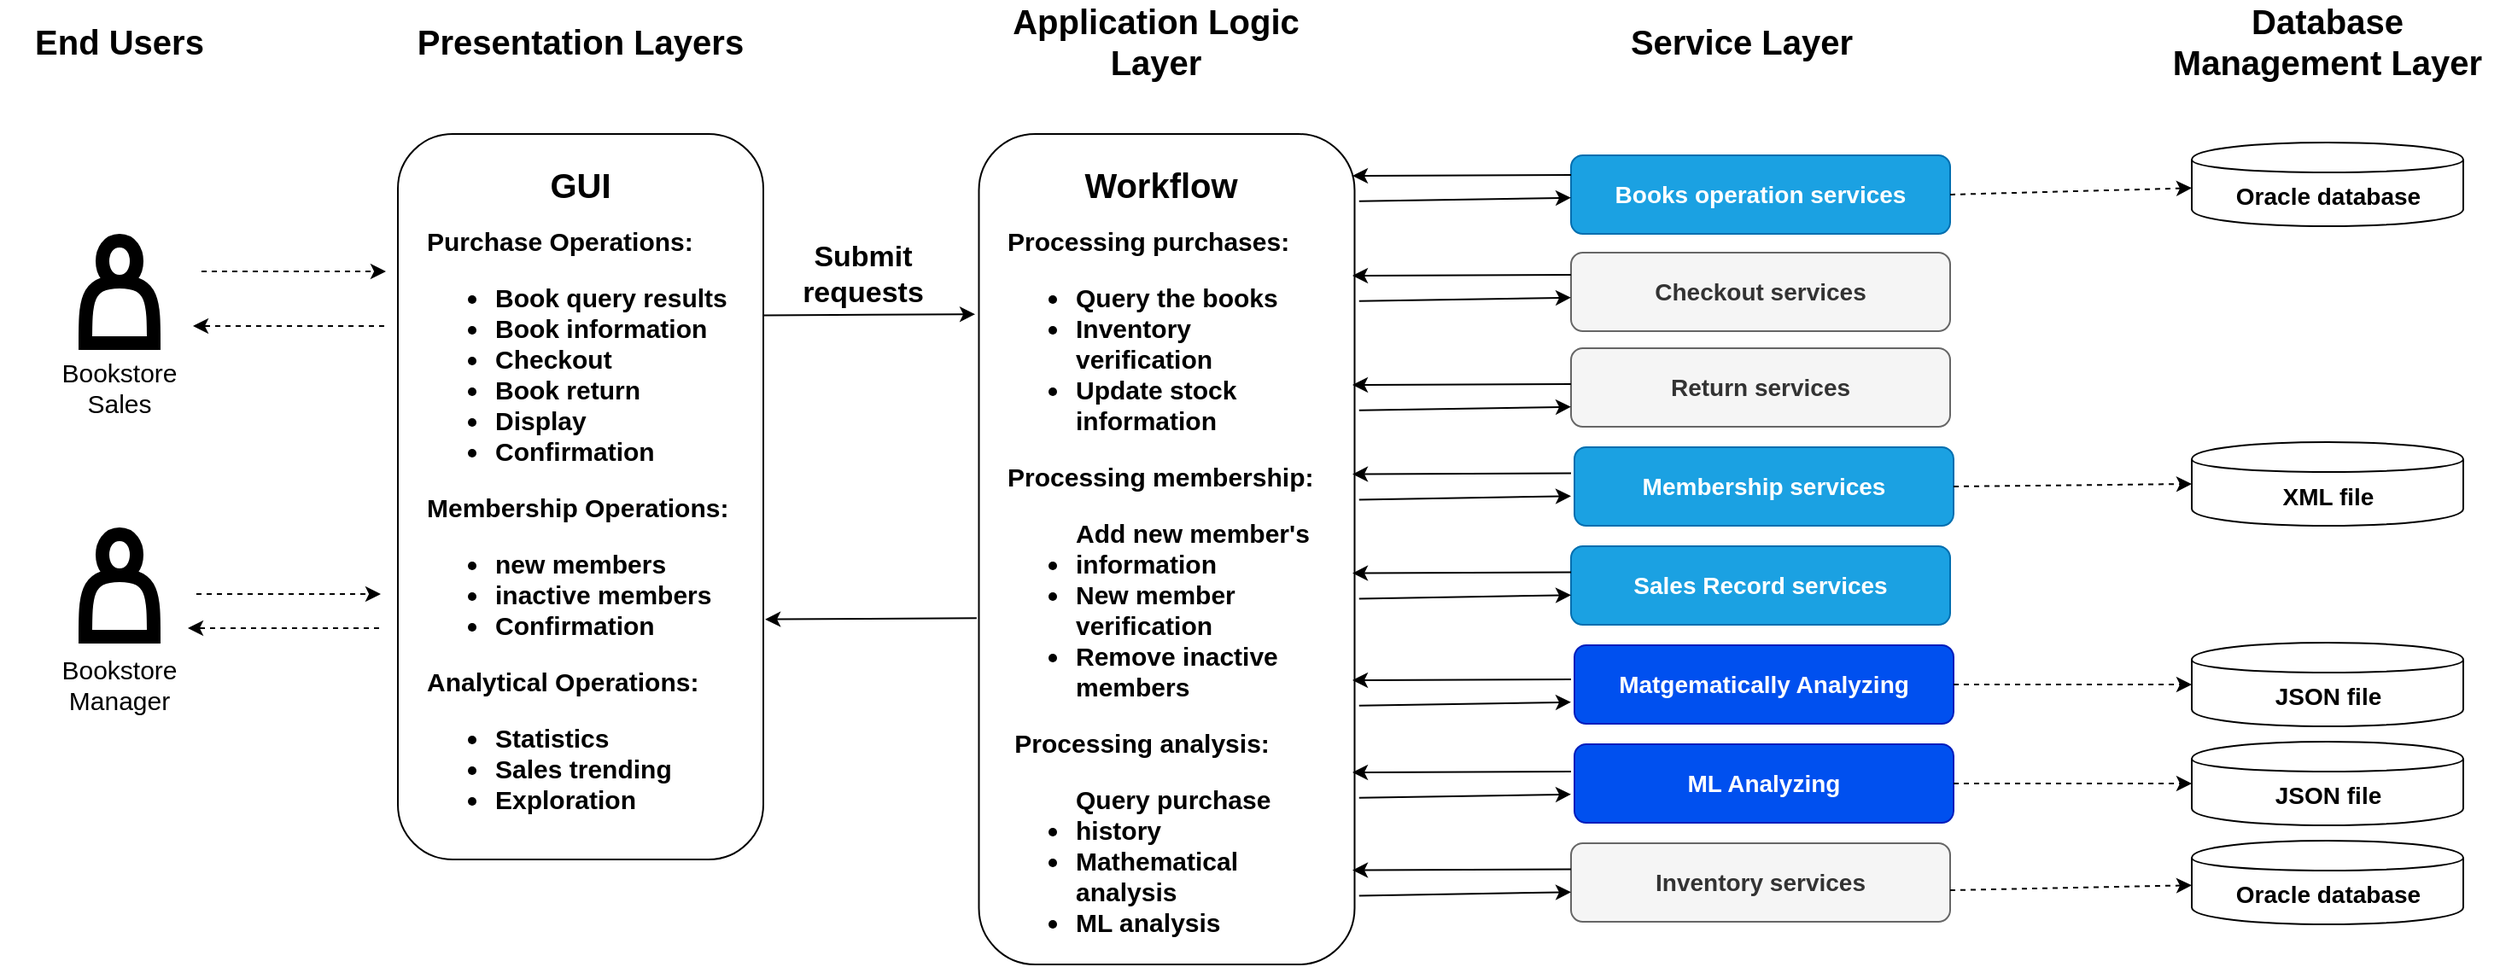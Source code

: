 <mxfile version="13.2.6" type="device"><diagram id="SHIM6E4oxHYaQ8OoZuDq" name="Page-1"><mxGraphModel dx="2062" dy="1122" grid="0" gridSize="10" guides="1" tooltips="1" connect="1" arrows="1" fold="1" page="0" pageScale="1" pageWidth="827" pageHeight="1169" math="0" shadow="0"><root><mxCell id="0"/><mxCell id="1" parent="0"/><mxCell id="lRRntLE6rFHV18k-LAZ6-2" value="End Users" style="text;html=1;strokeColor=none;fillColor=none;align=center;verticalAlign=middle;whiteSpace=wrap;rounded=0;fontStyle=1;fontSize=20;" vertex="1" parent="1"><mxGeometry x="50" y="40" width="140" height="20" as="geometry"/></mxCell><mxCell id="lRRntLE6rFHV18k-LAZ6-3" value="Presentation Layers" style="text;html=1;strokeColor=none;fillColor=none;align=center;verticalAlign=middle;whiteSpace=wrap;rounded=0;fontStyle=1;fontSize=20;" vertex="1" parent="1"><mxGeometry x="290" y="40" width="200" height="20" as="geometry"/></mxCell><mxCell id="lRRntLE6rFHV18k-LAZ6-4" value="Application Logic Layer" style="text;html=1;strokeColor=none;fillColor=none;align=center;verticalAlign=middle;whiteSpace=wrap;rounded=0;fontStyle=1;fontSize=20;" vertex="1" parent="1"><mxGeometry x="627" y="40" width="200" height="20" as="geometry"/></mxCell><mxCell id="lRRntLE6rFHV18k-LAZ6-5" value="Service Layer" style="text;html=1;strokeColor=none;fillColor=none;align=center;verticalAlign=middle;whiteSpace=wrap;rounded=0;fontStyle=1;fontSize=20;" vertex="1" parent="1"><mxGeometry x="970" y="40" width="200" height="20" as="geometry"/></mxCell><mxCell id="lRRntLE6rFHV18k-LAZ6-6" value="Database Management Layer" style="text;html=1;strokeColor=none;fillColor=none;align=center;verticalAlign=middle;whiteSpace=wrap;rounded=0;fontStyle=1;fontSize=20;" vertex="1" parent="1"><mxGeometry x="1313" y="40" width="200" height="20" as="geometry"/></mxCell><mxCell id="lRRntLE6rFHV18k-LAZ6-8" value="" style="shape=actor;whiteSpace=wrap;html=1;strokeWidth=8;fontSize=20;" vertex="1" parent="1"><mxGeometry x="100" y="167" width="40" height="60" as="geometry"/></mxCell><mxCell id="lRRntLE6rFHV18k-LAZ6-9" value="" style="shape=actor;whiteSpace=wrap;html=1;strokeWidth=8;fontSize=20;" vertex="1" parent="1"><mxGeometry x="100" y="339" width="40" height="60" as="geometry"/></mxCell><mxCell id="lRRntLE6rFHV18k-LAZ6-10" value="Bookstore Sales" style="text;html=1;strokeColor=none;fillColor=none;align=center;verticalAlign=middle;whiteSpace=wrap;rounded=0;fontSize=15;" vertex="1" parent="1"><mxGeometry x="70" y="243" width="100" height="20" as="geometry"/></mxCell><mxCell id="lRRntLE6rFHV18k-LAZ6-11" value="Bookstore Manager" style="text;html=1;strokeColor=none;fillColor=none;align=center;verticalAlign=middle;whiteSpace=wrap;rounded=0;fontSize=15;" vertex="1" parent="1"><mxGeometry x="70" y="417" width="100" height="20" as="geometry"/></mxCell><mxCell id="lRRntLE6rFHV18k-LAZ6-12" value="" style="rounded=1;whiteSpace=wrap;html=1;strokeWidth=1;fontSize=15;rotation=90;" vertex="1" parent="1"><mxGeometry x="177.5" y="210" width="425" height="214" as="geometry"/></mxCell><mxCell id="lRRntLE6rFHV18k-LAZ6-15" value="&lt;b&gt;Purchase Operations:&lt;/b&gt;&lt;br&gt;&lt;ul style=&quot;font-weight: bold&quot;&gt;&lt;li&gt;&lt;b&gt;Book query results&lt;/b&gt;&lt;/li&gt;&lt;li&gt;&lt;b&gt;Book information&lt;/b&gt;&lt;/li&gt;&lt;li&gt;&lt;b&gt;Checkout&lt;/b&gt;&lt;br&gt;&lt;/li&gt;&lt;li&gt;&lt;b&gt;Book return&lt;/b&gt;&lt;/li&gt;&lt;li&gt;&lt;b&gt;Display&lt;/b&gt;&lt;/li&gt;&lt;li&gt;&lt;b&gt;Confirmation&lt;/b&gt;&lt;/li&gt;&lt;/ul&gt;&lt;div&gt;&lt;b&gt;Membership Operations:&lt;/b&gt;&lt;/div&gt;&lt;div&gt;&lt;ul&gt;&lt;li&gt;&lt;b&gt;new members&lt;/b&gt;&lt;/li&gt;&lt;li style=&quot;font-weight: bold&quot;&gt;inactive members&lt;/li&gt;&lt;li style=&quot;font-weight: bold&quot;&gt;Confirmation&lt;/li&gt;&lt;/ul&gt;&lt;div&gt;&lt;b&gt;Analytical Operations:&lt;/b&gt;&lt;/div&gt;&lt;div&gt;&lt;ul&gt;&lt;li&gt;&lt;b&gt;Statistics&lt;/b&gt;&lt;/li&gt;&lt;li&gt;&lt;b&gt;Sales trending&lt;/b&gt;&lt;/li&gt;&lt;li&gt;&lt;b&gt;Exploration&lt;/b&gt;&lt;/li&gt;&lt;/ul&gt;&lt;/div&gt;&lt;/div&gt;&lt;div style=&quot;font-weight: bold&quot;&gt;&lt;br&gt;&lt;/div&gt;" style="text;html=1;strokeColor=none;fillColor=none;align=left;verticalAlign=top;whiteSpace=wrap;rounded=0;fontSize=15;" vertex="1" parent="1"><mxGeometry x="298.13" y="152" width="183.75" height="361" as="geometry"/></mxCell><mxCell id="lRRntLE6rFHV18k-LAZ6-16" value="GUI" style="text;html=1;strokeColor=none;fillColor=none;align=center;verticalAlign=middle;whiteSpace=wrap;rounded=0;fontSize=20;fontStyle=1" vertex="1" parent="1"><mxGeometry x="370" y="124" width="40" height="20" as="geometry"/></mxCell><mxCell id="lRRntLE6rFHV18k-LAZ6-18" value="" style="rounded=1;whiteSpace=wrap;html=1;strokeWidth=1;fontSize=15;rotation=90;" vertex="1" parent="1"><mxGeometry x="490" y="237.75" width="486.5" height="220" as="geometry"/></mxCell><mxCell id="lRRntLE6rFHV18k-LAZ6-19" value="Workflow" style="text;html=1;strokeColor=none;fillColor=none;align=center;verticalAlign=middle;whiteSpace=wrap;rounded=0;fontSize=20;fontStyle=1" vertex="1" parent="1"><mxGeometry x="710.25" y="124" width="40" height="20" as="geometry"/></mxCell><mxCell id="lRRntLE6rFHV18k-LAZ6-20" value="&lt;b&gt;Processing purchases:&lt;br&gt;&lt;ul&gt;&lt;li&gt;&lt;b&gt;Query the books&lt;/b&gt;&lt;/li&gt;&lt;li&gt;&lt;b&gt;Inventory verification&lt;/b&gt;&lt;/li&gt;&lt;li&gt;&lt;b&gt;Update stock information&lt;/b&gt;&lt;/li&gt;&lt;/ul&gt;&lt;div&gt;Processing membership:&lt;/div&gt;&lt;div&gt;&lt;ul&gt;&lt;li&gt;&lt;b&gt;&lt;div&gt;Add new member's information&lt;/div&gt;&lt;/b&gt;&lt;/li&gt;&lt;li&gt;&lt;div&gt;New member verification&lt;/div&gt;&lt;/li&gt;&lt;li&gt;&lt;div&gt;Remove inactive members&lt;/div&gt;&lt;/li&gt;&lt;/ul&gt;&lt;span&gt;&amp;nbsp;Processing analysis:&lt;/span&gt;&lt;br&gt;&lt;/div&gt;&lt;div&gt;&lt;ul&gt;&lt;li&gt;&lt;b&gt;&lt;div&gt;&lt;span&gt;Query purchase history&lt;/span&gt;&lt;/div&gt;&lt;/b&gt;&lt;/li&gt;&lt;li&gt;&lt;div&gt;&lt;span&gt;Mathematical analysis&lt;/span&gt;&lt;/div&gt;&lt;/li&gt;&lt;li&gt;&lt;div&gt;&lt;span&gt;ML analysis&lt;/span&gt;&lt;/div&gt;&lt;/li&gt;&lt;/ul&gt;&lt;/div&gt;&lt;/b&gt;" style="text;html=1;strokeColor=none;fillColor=none;align=left;verticalAlign=top;whiteSpace=wrap;rounded=0;fontSize=15;" vertex="1" parent="1"><mxGeometry x="638.37" y="152" width="183.75" height="418" as="geometry"/></mxCell><mxCell id="lRRntLE6rFHV18k-LAZ6-21" value="" style="endArrow=classic;html=1;fontSize=20;entryX=0.217;entryY=1.01;entryDx=0;entryDy=0;exitX=0.25;exitY=0;exitDx=0;exitDy=0;entryPerimeter=0;" edge="1" parent="1" source="lRRntLE6rFHV18k-LAZ6-12" target="lRRntLE6rFHV18k-LAZ6-18"><mxGeometry width="50" height="50" relative="1" as="geometry"><mxPoint x="515" y="332" as="sourcePoint"/><mxPoint x="565" y="282" as="targetPoint"/></mxGeometry></mxCell><mxCell id="lRRntLE6rFHV18k-LAZ6-22" value="" style="endArrow=classic;html=1;fontSize=20;entryX=0.669;entryY=-0.005;entryDx=0;entryDy=0;exitX=0.583;exitY=1.006;exitDx=0;exitDy=0;entryPerimeter=0;exitPerimeter=0;" edge="1" parent="1" source="lRRntLE6rFHV18k-LAZ6-18" target="lRRntLE6rFHV18k-LAZ6-12"><mxGeometry width="50" height="50" relative="1" as="geometry"><mxPoint x="507" y="220.75" as="sourcePoint"/><mxPoint x="630" y="220.75" as="targetPoint"/></mxGeometry></mxCell><mxCell id="lRRntLE6rFHV18k-LAZ6-23" value="&lt;b&gt;&lt;font style=&quot;font-size: 17px&quot;&gt;Submit requests&lt;/font&gt;&lt;/b&gt;" style="text;html=1;strokeColor=none;fillColor=none;align=center;verticalAlign=middle;whiteSpace=wrap;rounded=0;fontSize=14;" vertex="1" parent="1"><mxGeometry x="494" y="177" width="123" height="20" as="geometry"/></mxCell><mxCell id="lRRntLE6rFHV18k-LAZ6-25" value="&lt;b&gt;Books operation services&lt;/b&gt;" style="rounded=1;whiteSpace=wrap;html=1;strokeWidth=1;fontSize=14;fillColor=#1ba1e2;strokeColor=#006EAF;fontColor=#ffffff;" vertex="1" parent="1"><mxGeometry x="970" y="117" width="222" height="46" as="geometry"/></mxCell><mxCell id="lRRntLE6rFHV18k-LAZ6-26" value="&lt;b&gt;Checkout services&lt;/b&gt;" style="rounded=1;whiteSpace=wrap;html=1;strokeWidth=1;fontSize=14;fillColor=#f5f5f5;strokeColor=#666666;fontColor=#333333;" vertex="1" parent="1"><mxGeometry x="970" y="174" width="222" height="46" as="geometry"/></mxCell><mxCell id="lRRntLE6rFHV18k-LAZ6-27" value="&lt;b&gt;Return services&lt;/b&gt;" style="rounded=1;whiteSpace=wrap;html=1;strokeWidth=1;fontSize=14;fillColor=#f5f5f5;strokeColor=#666666;fontColor=#333333;" vertex="1" parent="1"><mxGeometry x="970" y="230" width="222" height="46" as="geometry"/></mxCell><mxCell id="lRRntLE6rFHV18k-LAZ6-28" value="&lt;b&gt;Membership services&lt;/b&gt;" style="rounded=1;whiteSpace=wrap;html=1;strokeWidth=1;fontSize=14;fillColor=#1ba1e2;strokeColor=#006EAF;fontColor=#ffffff;" vertex="1" parent="1"><mxGeometry x="972" y="288" width="222" height="46" as="geometry"/></mxCell><mxCell id="lRRntLE6rFHV18k-LAZ6-29" value="&lt;b&gt;Sales Record services&lt;/b&gt;" style="rounded=1;whiteSpace=wrap;html=1;strokeWidth=1;fontSize=14;fillColor=#1ba1e2;strokeColor=#006EAF;fontColor=#ffffff;" vertex="1" parent="1"><mxGeometry x="970" y="346" width="222" height="46" as="geometry"/></mxCell><mxCell id="lRRntLE6rFHV18k-LAZ6-30" value="&lt;b&gt;Matgematically Analyzing&lt;/b&gt;" style="rounded=1;whiteSpace=wrap;html=1;strokeWidth=1;fontSize=14;fillColor=#0050ef;strokeColor=#001DBC;fontColor=#ffffff;" vertex="1" parent="1"><mxGeometry x="972" y="404" width="222" height="46" as="geometry"/></mxCell><mxCell id="lRRntLE6rFHV18k-LAZ6-31" value="&lt;b&gt;ML Analyzing&lt;/b&gt;" style="rounded=1;whiteSpace=wrap;html=1;strokeWidth=1;fontSize=14;fillColor=#0050ef;strokeColor=#001DBC;fontColor=#ffffff;" vertex="1" parent="1"><mxGeometry x="972" y="462" width="222" height="46" as="geometry"/></mxCell><mxCell id="lRRntLE6rFHV18k-LAZ6-32" value="&lt;b&gt;Inventory services&lt;/b&gt;" style="rounded=1;whiteSpace=wrap;html=1;strokeWidth=1;fontSize=14;fillColor=#f5f5f5;strokeColor=#666666;fontColor=#333333;" vertex="1" parent="1"><mxGeometry x="970" y="520" width="222" height="46" as="geometry"/></mxCell><mxCell id="lRRntLE6rFHV18k-LAZ6-33" value="" style="endArrow=classic;html=1;fontSize=14;exitX=0;exitY=0.25;exitDx=0;exitDy=0;" edge="1" parent="1" source="lRRntLE6rFHV18k-LAZ6-25"><mxGeometry width="50" height="50" relative="1" as="geometry"><mxPoint x="902" y="143" as="sourcePoint"/><mxPoint x="842" y="129" as="targetPoint"/></mxGeometry></mxCell><mxCell id="lRRntLE6rFHV18k-LAZ6-34" value="" style="endArrow=classic;html=1;fontSize=14;exitX=0.081;exitY=-0.012;exitDx=0;exitDy=0;exitPerimeter=0;" edge="1" parent="1" source="lRRntLE6rFHV18k-LAZ6-18" target="lRRntLE6rFHV18k-LAZ6-25"><mxGeometry width="50" height="50" relative="1" as="geometry"><mxPoint x="839" y="147" as="sourcePoint"/><mxPoint x="968" y="147" as="targetPoint"/></mxGeometry></mxCell><mxCell id="lRRntLE6rFHV18k-LAZ6-35" value="" style="endArrow=classic;html=1;fontSize=14;exitX=0;exitY=0.25;exitDx=0;exitDy=0;" edge="1" parent="1"><mxGeometry width="50" height="50" relative="1" as="geometry"><mxPoint x="970" y="187" as="sourcePoint"/><mxPoint x="842" y="187.5" as="targetPoint"/></mxGeometry></mxCell><mxCell id="lRRntLE6rFHV18k-LAZ6-36" value="" style="endArrow=classic;html=1;fontSize=14;exitX=0.081;exitY=-0.012;exitDx=0;exitDy=0;exitPerimeter=0;" edge="1" parent="1"><mxGeometry width="50" height="50" relative="1" as="geometry"><mxPoint x="845.89" y="202.407" as="sourcePoint"/><mxPoint x="970" y="200.344" as="targetPoint"/></mxGeometry></mxCell><mxCell id="lRRntLE6rFHV18k-LAZ6-37" value="" style="endArrow=classic;html=1;fontSize=14;exitX=0;exitY=0.25;exitDx=0;exitDy=0;" edge="1" parent="1"><mxGeometry width="50" height="50" relative="1" as="geometry"><mxPoint x="970" y="251" as="sourcePoint"/><mxPoint x="842" y="251.5" as="targetPoint"/></mxGeometry></mxCell><mxCell id="lRRntLE6rFHV18k-LAZ6-38" value="" style="endArrow=classic;html=1;fontSize=14;exitX=0.081;exitY=-0.012;exitDx=0;exitDy=0;exitPerimeter=0;" edge="1" parent="1"><mxGeometry width="50" height="50" relative="1" as="geometry"><mxPoint x="845.89" y="266.407" as="sourcePoint"/><mxPoint x="970" y="264.344" as="targetPoint"/></mxGeometry></mxCell><mxCell id="lRRntLE6rFHV18k-LAZ6-39" value="" style="endArrow=classic;html=1;fontSize=14;exitX=0;exitY=0.25;exitDx=0;exitDy=0;" edge="1" parent="1"><mxGeometry width="50" height="50" relative="1" as="geometry"><mxPoint x="970" y="303.3" as="sourcePoint"/><mxPoint x="842" y="303.8" as="targetPoint"/></mxGeometry></mxCell><mxCell id="lRRntLE6rFHV18k-LAZ6-40" value="" style="endArrow=classic;html=1;fontSize=14;exitX=0.081;exitY=-0.012;exitDx=0;exitDy=0;exitPerimeter=0;" edge="1" parent="1"><mxGeometry width="50" height="50" relative="1" as="geometry"><mxPoint x="845.89" y="318.707" as="sourcePoint"/><mxPoint x="970" y="316.644" as="targetPoint"/></mxGeometry></mxCell><mxCell id="lRRntLE6rFHV18k-LAZ6-41" value="" style="endArrow=classic;html=1;fontSize=14;exitX=0;exitY=0.25;exitDx=0;exitDy=0;" edge="1" parent="1"><mxGeometry width="50" height="50" relative="1" as="geometry"><mxPoint x="970" y="361.3" as="sourcePoint"/><mxPoint x="842" y="361.8" as="targetPoint"/></mxGeometry></mxCell><mxCell id="lRRntLE6rFHV18k-LAZ6-42" value="" style="endArrow=classic;html=1;fontSize=14;exitX=0.081;exitY=-0.012;exitDx=0;exitDy=0;exitPerimeter=0;" edge="1" parent="1"><mxGeometry width="50" height="50" relative="1" as="geometry"><mxPoint x="845.89" y="376.707" as="sourcePoint"/><mxPoint x="970" y="374.644" as="targetPoint"/></mxGeometry></mxCell><mxCell id="lRRntLE6rFHV18k-LAZ6-43" value="" style="endArrow=classic;html=1;fontSize=14;exitX=0;exitY=0.25;exitDx=0;exitDy=0;" edge="1" parent="1"><mxGeometry width="50" height="50" relative="1" as="geometry"><mxPoint x="970" y="424" as="sourcePoint"/><mxPoint x="842" y="424.5" as="targetPoint"/></mxGeometry></mxCell><mxCell id="lRRntLE6rFHV18k-LAZ6-44" value="" style="endArrow=classic;html=1;fontSize=14;exitX=0.081;exitY=-0.012;exitDx=0;exitDy=0;exitPerimeter=0;" edge="1" parent="1"><mxGeometry width="50" height="50" relative="1" as="geometry"><mxPoint x="845.89" y="439.407" as="sourcePoint"/><mxPoint x="970" y="437.344" as="targetPoint"/></mxGeometry></mxCell><mxCell id="lRRntLE6rFHV18k-LAZ6-45" value="" style="endArrow=classic;html=1;fontSize=14;exitX=0;exitY=0.25;exitDx=0;exitDy=0;" edge="1" parent="1"><mxGeometry width="50" height="50" relative="1" as="geometry"><mxPoint x="970" y="478" as="sourcePoint"/><mxPoint x="842" y="478.5" as="targetPoint"/></mxGeometry></mxCell><mxCell id="lRRntLE6rFHV18k-LAZ6-46" value="" style="endArrow=classic;html=1;fontSize=14;exitX=0.081;exitY=-0.012;exitDx=0;exitDy=0;exitPerimeter=0;" edge="1" parent="1"><mxGeometry width="50" height="50" relative="1" as="geometry"><mxPoint x="845.89" y="493.407" as="sourcePoint"/><mxPoint x="970" y="491.344" as="targetPoint"/></mxGeometry></mxCell><mxCell id="lRRntLE6rFHV18k-LAZ6-47" value="" style="endArrow=classic;html=1;fontSize=14;exitX=0;exitY=0.25;exitDx=0;exitDy=0;" edge="1" parent="1"><mxGeometry width="50" height="50" relative="1" as="geometry"><mxPoint x="970" y="535.3" as="sourcePoint"/><mxPoint x="842" y="535.8" as="targetPoint"/></mxGeometry></mxCell><mxCell id="lRRntLE6rFHV18k-LAZ6-48" value="" style="endArrow=classic;html=1;fontSize=14;exitX=0.081;exitY=-0.012;exitDx=0;exitDy=0;exitPerimeter=0;" edge="1" parent="1"><mxGeometry width="50" height="50" relative="1" as="geometry"><mxPoint x="845.89" y="550.707" as="sourcePoint"/><mxPoint x="970" y="548.644" as="targetPoint"/></mxGeometry></mxCell><mxCell id="lRRntLE6rFHV18k-LAZ6-49" value="&lt;b&gt;Oracle database&lt;/b&gt;" style="shape=cylinder;whiteSpace=wrap;html=1;boundedLbl=1;backgroundOutline=1;strokeWidth=1;fontSize=14;" vertex="1" parent="1"><mxGeometry x="1333.5" y="518.5" width="159" height="49" as="geometry"/></mxCell><mxCell id="lRRntLE6rFHV18k-LAZ6-50" value="&lt;b&gt;XML file&lt;/b&gt;" style="shape=cylinder;whiteSpace=wrap;html=1;boundedLbl=1;backgroundOutline=1;strokeWidth=1;fontSize=14;" vertex="1" parent="1"><mxGeometry x="1333.5" y="285" width="159" height="49" as="geometry"/></mxCell><mxCell id="lRRntLE6rFHV18k-LAZ6-52" value="" style="endArrow=classic;html=1;fontSize=14;dashed=1;entryX=0;entryY=0.5;entryDx=0;entryDy=0;exitX=1;exitY=0.5;exitDx=0;exitDy=0;" edge="1" parent="1" source="lRRntLE6rFHV18k-LAZ6-28" target="lRRntLE6rFHV18k-LAZ6-50"><mxGeometry width="50" height="50" relative="1" as="geometry"><mxPoint x="1252" y="338" as="sourcePoint"/><mxPoint x="1302" y="288" as="targetPoint"/></mxGeometry></mxCell><mxCell id="lRRntLE6rFHV18k-LAZ6-53" value="" style="endArrow=classic;html=1;fontSize=14;dashed=1;exitX=1;exitY=0.5;exitDx=0;exitDy=0;" edge="1" parent="1" target="lRRntLE6rFHV18k-LAZ6-49"><mxGeometry width="50" height="50" relative="1" as="geometry"><mxPoint x="1192" y="547.5" as="sourcePoint"/><mxPoint x="1332" y="546" as="targetPoint"/></mxGeometry></mxCell><mxCell id="lRRntLE6rFHV18k-LAZ6-54" value="&lt;b&gt;Oracle database&lt;/b&gt;" style="shape=cylinder;whiteSpace=wrap;html=1;boundedLbl=1;backgroundOutline=1;strokeWidth=1;fontSize=14;" vertex="1" parent="1"><mxGeometry x="1333.5" y="109.5" width="159" height="49" as="geometry"/></mxCell><mxCell id="lRRntLE6rFHV18k-LAZ6-55" value="" style="endArrow=classic;html=1;fontSize=14;dashed=1;exitX=1;exitY=0.5;exitDx=0;exitDy=0;" edge="1" parent="1" source="lRRntLE6rFHV18k-LAZ6-25" target="lRRntLE6rFHV18k-LAZ6-54"><mxGeometry width="50" height="50" relative="1" as="geometry"><mxPoint x="1192" y="140.75" as="sourcePoint"/><mxPoint x="1331.5" y="139.25" as="targetPoint"/></mxGeometry></mxCell><mxCell id="lRRntLE6rFHV18k-LAZ6-58" value="&lt;b&gt;JSON file&lt;/b&gt;" style="shape=cylinder;whiteSpace=wrap;html=1;boundedLbl=1;backgroundOutline=1;strokeWidth=1;fontSize=14;" vertex="1" parent="1"><mxGeometry x="1333.5" y="460.5" width="159" height="49" as="geometry"/></mxCell><mxCell id="lRRntLE6rFHV18k-LAZ6-59" value="&lt;b&gt;JSON file&lt;/b&gt;" style="shape=cylinder;whiteSpace=wrap;html=1;boundedLbl=1;backgroundOutline=1;strokeWidth=1;fontSize=14;" vertex="1" parent="1"><mxGeometry x="1333.5" y="402.5" width="159" height="49" as="geometry"/></mxCell><mxCell id="lRRntLE6rFHV18k-LAZ6-60" value="" style="endArrow=classic;html=1;fontSize=14;dashed=1;" edge="1" parent="1" source="lRRntLE6rFHV18k-LAZ6-30" target="lRRntLE6rFHV18k-LAZ6-59"><mxGeometry width="50" height="50" relative="1" as="geometry"><mxPoint x="1194" y="425.5" as="sourcePoint"/><mxPoint x="1333.5" y="424" as="targetPoint"/></mxGeometry></mxCell><mxCell id="lRRntLE6rFHV18k-LAZ6-61" value="" style="endArrow=classic;html=1;fontSize=14;dashed=1;" edge="1" parent="1" source="lRRntLE6rFHV18k-LAZ6-31" target="lRRntLE6rFHV18k-LAZ6-58"><mxGeometry width="50" height="50" relative="1" as="geometry"><mxPoint x="1204" y="437" as="sourcePoint"/><mxPoint x="1343.5" y="437" as="targetPoint"/></mxGeometry></mxCell><mxCell id="lRRntLE6rFHV18k-LAZ6-67" value="" style="endArrow=classic;html=1;dashed=1;fontSize=14;" edge="1" parent="1"><mxGeometry width="50" height="50" relative="1" as="geometry"><mxPoint x="272" y="394" as="sourcePoint"/><mxPoint x="160" y="394" as="targetPoint"/></mxGeometry></mxCell><mxCell id="lRRntLE6rFHV18k-LAZ6-68" value="" style="endArrow=classic;html=1;dashed=1;fontSize=14;" edge="1" parent="1"><mxGeometry width="50" height="50" relative="1" as="geometry"><mxPoint x="275" y="217" as="sourcePoint"/><mxPoint x="163" y="217" as="targetPoint"/></mxGeometry></mxCell><mxCell id="lRRntLE6rFHV18k-LAZ6-69" value="" style="endArrow=classic;html=1;dashed=1;fontSize=14;" edge="1" parent="1"><mxGeometry width="50" height="50" relative="1" as="geometry"><mxPoint x="168" y="185" as="sourcePoint"/><mxPoint x="276" y="185" as="targetPoint"/></mxGeometry></mxCell><mxCell id="lRRntLE6rFHV18k-LAZ6-70" value="" style="endArrow=classic;html=1;dashed=1;fontSize=14;" edge="1" parent="1"><mxGeometry width="50" height="50" relative="1" as="geometry"><mxPoint x="165" y="374" as="sourcePoint"/><mxPoint x="273" y="374" as="targetPoint"/></mxGeometry></mxCell></root></mxGraphModel></diagram></mxfile>